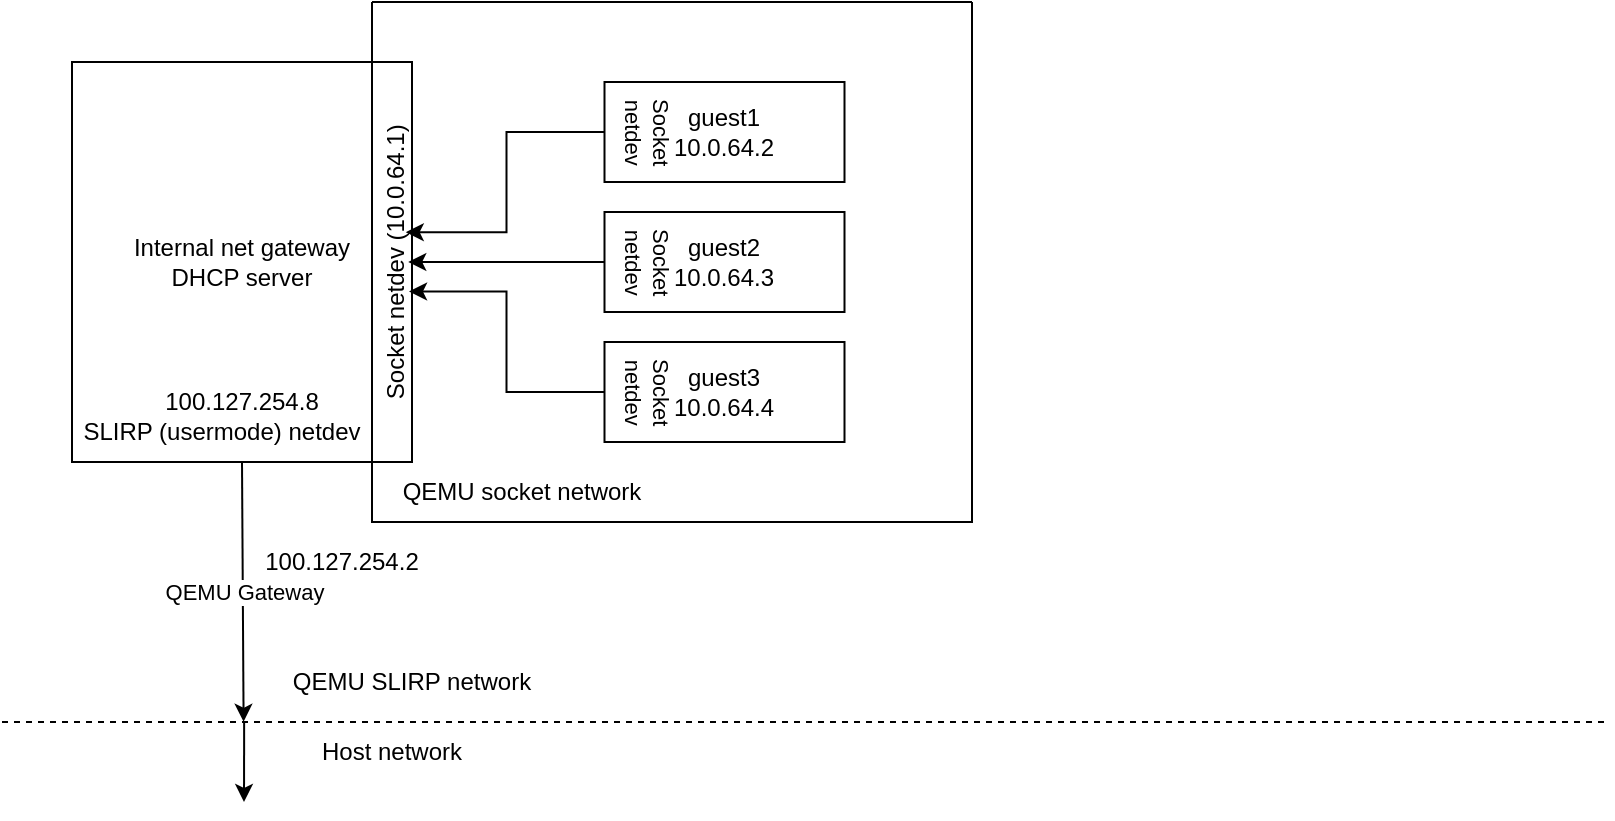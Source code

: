 <mxfile>
    <diagram name="Page-1" id="tt99NqvISQbOHmGIkLfJ">
        <mxGraphModel dx="1097" dy="567" grid="0" gridSize="10" guides="1" tooltips="1" connect="1" arrows="1" fold="1" page="1" pageScale="1" pageWidth="827" pageHeight="1169" background="none" math="0" shadow="0">
            <root>
                <mxCell id="0"/>
                <mxCell id="1" parent="0"/>
                <mxCell id="HW5IQhgEiXeqNNGfs7ob-1" value="&lt;div&gt;Internal net gateway&lt;br&gt;&lt;/div&gt;&lt;div&gt;DHCP server&lt;br&gt;&lt;/div&gt;" style="rounded=0;whiteSpace=wrap;html=1;" parent="1" vertex="1">
                    <mxGeometry x="39" y="141" width="170" height="200" as="geometry"/>
                </mxCell>
                <mxCell id="HW5IQhgEiXeqNNGfs7ob-2" value="" style="endArrow=none;dashed=1;html=1;rounded=0;" parent="1" edge="1">
                    <mxGeometry width="50" height="50" relative="1" as="geometry">
                        <mxPoint x="4" y="471" as="sourcePoint"/>
                        <mxPoint x="808" y="471" as="targetPoint"/>
                    </mxGeometry>
                </mxCell>
                <mxCell id="HW5IQhgEiXeqNNGfs7ob-3" value="&lt;div&gt;Host network&lt;/div&gt;" style="text;html=1;strokeColor=none;fillColor=none;align=center;verticalAlign=middle;whiteSpace=wrap;rounded=0;" parent="1" vertex="1">
                    <mxGeometry x="59" y="471" width="280" height="30" as="geometry"/>
                </mxCell>
                <mxCell id="HW5IQhgEiXeqNNGfs7ob-8" value="" style="endArrow=classic;html=1;rounded=0;exitX=0.5;exitY=1;exitDx=0;exitDy=0;entryX=0.235;entryY=-0.004;entryDx=0;entryDy=0;entryPerimeter=0;" parent="1" source="HW5IQhgEiXeqNNGfs7ob-1" target="HW5IQhgEiXeqNNGfs7ob-3" edge="1">
                    <mxGeometry relative="1" as="geometry">
                        <mxPoint x="229" y="421" as="sourcePoint"/>
                        <mxPoint x="149" y="471" as="targetPoint"/>
                    </mxGeometry>
                </mxCell>
                <mxCell id="HW5IQhgEiXeqNNGfs7ob-9" value="QEMU Gateway" style="edgeLabel;resizable=0;html=1;align=center;verticalAlign=middle;" parent="HW5IQhgEiXeqNNGfs7ob-8" connectable="0" vertex="1">
                    <mxGeometry relative="1" as="geometry"/>
                </mxCell>
                <mxCell id="HW5IQhgEiXeqNNGfs7ob-10" value="" style="endArrow=classic;html=1;rounded=0;exitX=0.236;exitY=-0.004;exitDx=0;exitDy=0;exitPerimeter=0;" parent="1" source="HW5IQhgEiXeqNNGfs7ob-3" edge="1">
                    <mxGeometry width="50" height="50" relative="1" as="geometry">
                        <mxPoint x="148.77" y="471" as="sourcePoint"/>
                        <mxPoint x="125" y="511" as="targetPoint"/>
                    </mxGeometry>
                </mxCell>
                <mxCell id="HW5IQhgEiXeqNNGfs7ob-18" value="" style="swimlane;startSize=0;" parent="1" vertex="1">
                    <mxGeometry x="189" y="111" width="300" height="260" as="geometry"/>
                </mxCell>
                <mxCell id="HW5IQhgEiXeqNNGfs7ob-19" value="QEMU socket network" style="text;html=1;strokeColor=none;fillColor=none;align=center;verticalAlign=middle;whiteSpace=wrap;rounded=0;" parent="HW5IQhgEiXeqNNGfs7ob-18" vertex="1">
                    <mxGeometry y="230" width="150" height="30" as="geometry"/>
                </mxCell>
                <mxCell id="HW5IQhgEiXeqNNGfs7ob-20" value="Socket netdev (10.0.64.1)" style="text;html=1;strokeColor=none;fillColor=none;align=center;verticalAlign=middle;whiteSpace=wrap;rounded=0;rotation=-90;" parent="HW5IQhgEiXeqNNGfs7ob-18" vertex="1">
                    <mxGeometry x="-86.25" y="123.75" width="196.25" height="12.5" as="geometry"/>
                </mxCell>
                <mxCell id="HW5IQhgEiXeqNNGfs7ob-38" value="" style="edgeStyle=orthogonalEdgeStyle;rounded=0;orthogonalLoop=1;jettySize=auto;html=1;entryX=0.576;entryY=0.901;entryDx=0;entryDy=0;entryPerimeter=0;" parent="HW5IQhgEiXeqNNGfs7ob-18" source="HW5IQhgEiXeqNNGfs7ob-23" target="HW5IQhgEiXeqNNGfs7ob-20" edge="1">
                    <mxGeometry relative="1" as="geometry"/>
                </mxCell>
                <mxCell id="HW5IQhgEiXeqNNGfs7ob-23" value="&lt;div&gt;guest1&lt;/div&gt;10.0.64.2" style="rounded=0;whiteSpace=wrap;html=1;container=1;" parent="HW5IQhgEiXeqNNGfs7ob-18" vertex="1">
                    <mxGeometry x="116.25" y="40" width="120" height="50" as="geometry"/>
                </mxCell>
                <mxCell id="HW5IQhgEiXeqNNGfs7ob-21" value="&lt;div style=&quot;font-size: 11px;&quot;&gt;&lt;font style=&quot;font-size: 11px;&quot;&gt;Socket&lt;/font&gt;&lt;/div&gt;&lt;div style=&quot;font-size: 11px;&quot;&gt;&lt;font style=&quot;font-size: 11px;&quot;&gt;netdev&lt;/font&gt;&lt;/div&gt;" style="text;html=1;strokeColor=none;fillColor=none;align=center;verticalAlign=middle;whiteSpace=wrap;rounded=0;rotation=90;" parent="HW5IQhgEiXeqNNGfs7ob-23" vertex="1">
                    <mxGeometry x="-3.61" y="3.61" width="50" height="42.78" as="geometry"/>
                </mxCell>
                <mxCell id="HW5IQhgEiXeqNNGfs7ob-39" value="" style="edgeStyle=orthogonalEdgeStyle;rounded=0;orthogonalLoop=1;jettySize=auto;html=1;" parent="HW5IQhgEiXeqNNGfs7ob-18" source="HW5IQhgEiXeqNNGfs7ob-12" target="HW5IQhgEiXeqNNGfs7ob-20" edge="1">
                    <mxGeometry relative="1" as="geometry"/>
                </mxCell>
                <mxCell id="HW5IQhgEiXeqNNGfs7ob-12" value="&lt;div&gt;guest2&lt;/div&gt;10.0.64.3" style="rounded=0;whiteSpace=wrap;html=1;container=1;" parent="HW5IQhgEiXeqNNGfs7ob-18" vertex="1">
                    <mxGeometry x="116.25" y="105" width="120" height="50" as="geometry"/>
                </mxCell>
                <mxCell id="HW5IQhgEiXeqNNGfs7ob-26" value="&lt;div style=&quot;font-size: 11px;&quot;&gt;&lt;font style=&quot;font-size: 11px;&quot;&gt;Socket&lt;/font&gt;&lt;/div&gt;&lt;div style=&quot;font-size: 11px;&quot;&gt;&lt;font style=&quot;font-size: 11px;&quot;&gt;netdev&lt;/font&gt;&lt;/div&gt;" style="text;html=1;strokeColor=none;fillColor=none;align=center;verticalAlign=middle;whiteSpace=wrap;rounded=0;rotation=90;" parent="HW5IQhgEiXeqNNGfs7ob-12" vertex="1">
                    <mxGeometry x="-3.61" y="3.61" width="50" height="42.78" as="geometry"/>
                </mxCell>
                <mxCell id="HW5IQhgEiXeqNNGfs7ob-25" value="&lt;div&gt;guest3&lt;/div&gt;10.0.64.4" style="rounded=0;whiteSpace=wrap;html=1;container=1;" parent="HW5IQhgEiXeqNNGfs7ob-18" vertex="1">
                    <mxGeometry x="116.25" y="170" width="120" height="50" as="geometry"/>
                </mxCell>
                <mxCell id="HW5IQhgEiXeqNNGfs7ob-27" value="&lt;div style=&quot;font-size: 11px;&quot;&gt;&lt;font style=&quot;font-size: 11px;&quot;&gt;Socket&lt;/font&gt;&lt;/div&gt;&lt;div style=&quot;font-size: 11px;&quot;&gt;&lt;font style=&quot;font-size: 11px;&quot;&gt;netdev&lt;/font&gt;&lt;/div&gt;" style="text;html=1;strokeColor=none;fillColor=none;align=center;verticalAlign=middle;whiteSpace=wrap;rounded=0;rotation=90;" parent="HW5IQhgEiXeqNNGfs7ob-25" vertex="1">
                    <mxGeometry x="-3.61" y="3.61" width="50" height="42.78" as="geometry"/>
                </mxCell>
                <mxCell id="HW5IQhgEiXeqNNGfs7ob-40" value="" style="edgeStyle=orthogonalEdgeStyle;rounded=0;orthogonalLoop=1;jettySize=auto;html=1;entryX=0.425;entryY=1.031;entryDx=0;entryDy=0;entryPerimeter=0;" parent="HW5IQhgEiXeqNNGfs7ob-18" source="HW5IQhgEiXeqNNGfs7ob-25" target="HW5IQhgEiXeqNNGfs7ob-20" edge="1">
                    <mxGeometry relative="1" as="geometry"/>
                </mxCell>
                <mxCell id="HW5IQhgEiXeqNNGfs7ob-30" value="100.127.254.2" style="text;html=1;strokeColor=none;fillColor=none;align=center;verticalAlign=middle;whiteSpace=wrap;rounded=0;" parent="1" vertex="1">
                    <mxGeometry x="119" y="381" width="110" height="20" as="geometry"/>
                </mxCell>
                <mxCell id="HW5IQhgEiXeqNNGfs7ob-31" value="100.127.254.8" style="text;html=1;strokeColor=none;fillColor=none;align=center;verticalAlign=middle;whiteSpace=wrap;rounded=0;" parent="1" vertex="1">
                    <mxGeometry x="69" y="301" width="110" height="20" as="geometry"/>
                </mxCell>
                <mxCell id="HW5IQhgEiXeqNNGfs7ob-33" value="SLIRP (usermode) netdev" style="text;html=1;strokeColor=none;fillColor=none;align=center;verticalAlign=middle;whiteSpace=wrap;rounded=0;rotation=0;" parent="1" vertex="1">
                    <mxGeometry x="39" y="311" width="150" height="30" as="geometry"/>
                </mxCell>
                <mxCell id="HW5IQhgEiXeqNNGfs7ob-34" value="QEMU SLIRP network" style="text;html=1;strokeColor=none;fillColor=none;align=center;verticalAlign=middle;whiteSpace=wrap;rounded=0;" parent="1" vertex="1">
                    <mxGeometry x="139" y="441" width="140" height="20" as="geometry"/>
                </mxCell>
            </root>
        </mxGraphModel>
    </diagram>
</mxfile>